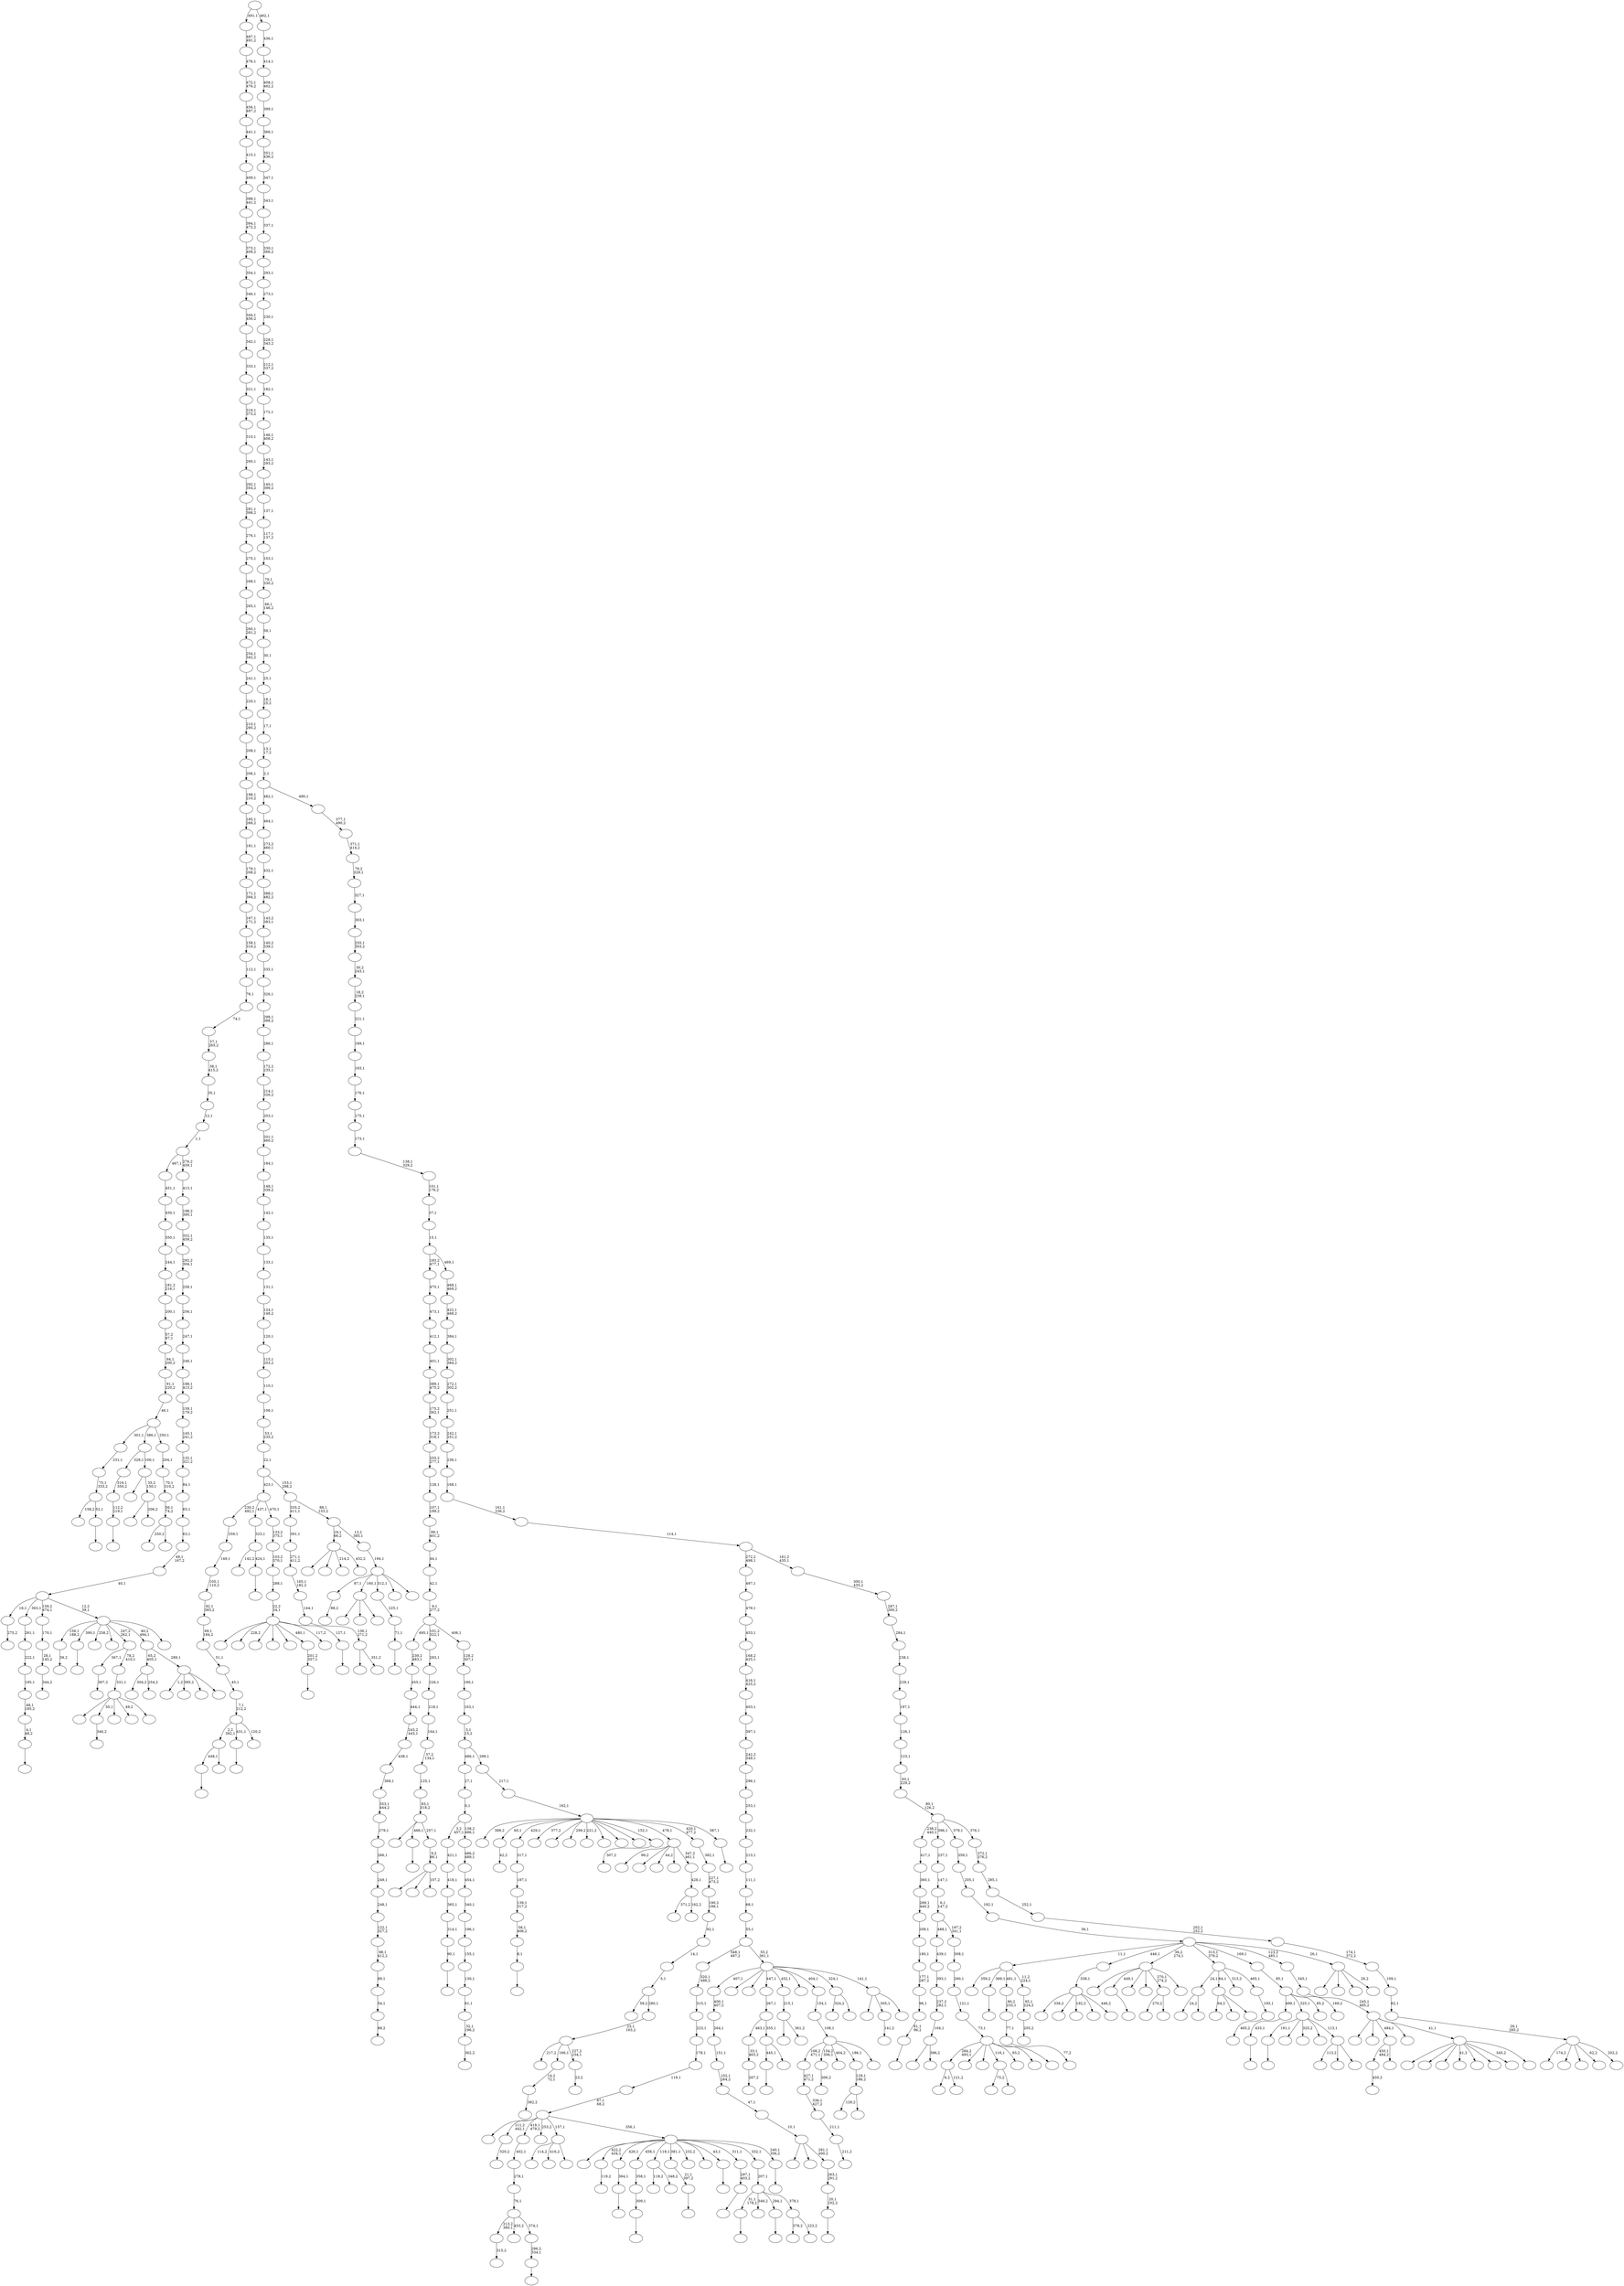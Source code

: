 digraph T {
	700 [label=""]
	699 [label=""]
	698 [label=""]
	697 [label=""]
	696 [label=""]
	695 [label=""]
	694 [label=""]
	693 [label=""]
	692 [label=""]
	691 [label=""]
	690 [label=""]
	689 [label=""]
	688 [label=""]
	687 [label=""]
	686 [label=""]
	685 [label=""]
	684 [label=""]
	683 [label=""]
	682 [label=""]
	681 [label=""]
	680 [label=""]
	679 [label=""]
	678 [label=""]
	677 [label=""]
	676 [label=""]
	675 [label=""]
	674 [label=""]
	673 [label=""]
	672 [label=""]
	671 [label=""]
	670 [label=""]
	669 [label=""]
	668 [label=""]
	667 [label=""]
	666 [label=""]
	665 [label=""]
	664 [label=""]
	663 [label=""]
	662 [label=""]
	661 [label=""]
	660 [label=""]
	659 [label=""]
	658 [label=""]
	657 [label=""]
	656 [label=""]
	655 [label=""]
	654 [label=""]
	653 [label=""]
	652 [label=""]
	651 [label=""]
	650 [label=""]
	649 [label=""]
	648 [label=""]
	647 [label=""]
	646 [label=""]
	645 [label=""]
	644 [label=""]
	643 [label=""]
	642 [label=""]
	641 [label=""]
	640 [label=""]
	639 [label=""]
	638 [label=""]
	637 [label=""]
	636 [label=""]
	635 [label=""]
	634 [label=""]
	633 [label=""]
	632 [label=""]
	631 [label=""]
	630 [label=""]
	629 [label=""]
	628 [label=""]
	627 [label=""]
	626 [label=""]
	625 [label=""]
	624 [label=""]
	623 [label=""]
	622 [label=""]
	621 [label=""]
	620 [label=""]
	619 [label=""]
	618 [label=""]
	617 [label=""]
	616 [label=""]
	615 [label=""]
	614 [label=""]
	613 [label=""]
	612 [label=""]
	611 [label=""]
	610 [label=""]
	609 [label=""]
	608 [label=""]
	607 [label=""]
	606 [label=""]
	605 [label=""]
	604 [label=""]
	603 [label=""]
	602 [label=""]
	601 [label=""]
	600 [label=""]
	599 [label=""]
	598 [label=""]
	597 [label=""]
	596 [label=""]
	595 [label=""]
	594 [label=""]
	593 [label=""]
	592 [label=""]
	591 [label=""]
	590 [label=""]
	589 [label=""]
	588 [label=""]
	587 [label=""]
	586 [label=""]
	585 [label=""]
	584 [label=""]
	583 [label=""]
	582 [label=""]
	581 [label=""]
	580 [label=""]
	579 [label=""]
	578 [label=""]
	577 [label=""]
	576 [label=""]
	575 [label=""]
	574 [label=""]
	573 [label=""]
	572 [label=""]
	571 [label=""]
	570 [label=""]
	569 [label=""]
	568 [label=""]
	567 [label=""]
	566 [label=""]
	565 [label=""]
	564 [label=""]
	563 [label=""]
	562 [label=""]
	561 [label=""]
	560 [label=""]
	559 [label=""]
	558 [label=""]
	557 [label=""]
	556 [label=""]
	555 [label=""]
	554 [label=""]
	553 [label=""]
	552 [label=""]
	551 [label=""]
	550 [label=""]
	549 [label=""]
	548 [label=""]
	547 [label=""]
	546 [label=""]
	545 [label=""]
	544 [label=""]
	543 [label=""]
	542 [label=""]
	541 [label=""]
	540 [label=""]
	539 [label=""]
	538 [label=""]
	537 [label=""]
	536 [label=""]
	535 [label=""]
	534 [label=""]
	533 [label=""]
	532 [label=""]
	531 [label=""]
	530 [label=""]
	529 [label=""]
	528 [label=""]
	527 [label=""]
	526 [label=""]
	525 [label=""]
	524 [label=""]
	523 [label=""]
	522 [label=""]
	521 [label=""]
	520 [label=""]
	519 [label=""]
	518 [label=""]
	517 [label=""]
	516 [label=""]
	515 [label=""]
	514 [label=""]
	513 [label=""]
	512 [label=""]
	511 [label=""]
	510 [label=""]
	509 [label=""]
	508 [label=""]
	507 [label=""]
	506 [label=""]
	505 [label=""]
	504 [label=""]
	503 [label=""]
	502 [label=""]
	501 [label=""]
	500 [label=""]
	499 [label=""]
	498 [label=""]
	497 [label=""]
	496 [label=""]
	495 [label=""]
	494 [label=""]
	493 [label=""]
	492 [label=""]
	491 [label=""]
	490 [label=""]
	489 [label=""]
	488 [label=""]
	487 [label=""]
	486 [label=""]
	485 [label=""]
	484 [label=""]
	483 [label=""]
	482 [label=""]
	481 [label=""]
	480 [label=""]
	479 [label=""]
	478 [label=""]
	477 [label=""]
	476 [label=""]
	475 [label=""]
	474 [label=""]
	473 [label=""]
	472 [label=""]
	471 [label=""]
	470 [label=""]
	469 [label=""]
	468 [label=""]
	467 [label=""]
	466 [label=""]
	465 [label=""]
	464 [label=""]
	463 [label=""]
	462 [label=""]
	461 [label=""]
	460 [label=""]
	459 [label=""]
	458 [label=""]
	457 [label=""]
	456 [label=""]
	455 [label=""]
	454 [label=""]
	453 [label=""]
	452 [label=""]
	451 [label=""]
	450 [label=""]
	449 [label=""]
	448 [label=""]
	447 [label=""]
	446 [label=""]
	445 [label=""]
	444 [label=""]
	443 [label=""]
	442 [label=""]
	441 [label=""]
	440 [label=""]
	439 [label=""]
	438 [label=""]
	437 [label=""]
	436 [label=""]
	435 [label=""]
	434 [label=""]
	433 [label=""]
	432 [label=""]
	431 [label=""]
	430 [label=""]
	429 [label=""]
	428 [label=""]
	427 [label=""]
	426 [label=""]
	425 [label=""]
	424 [label=""]
	423 [label=""]
	422 [label=""]
	421 [label=""]
	420 [label=""]
	419 [label=""]
	418 [label=""]
	417 [label=""]
	416 [label=""]
	415 [label=""]
	414 [label=""]
	413 [label=""]
	412 [label=""]
	411 [label=""]
	410 [label=""]
	409 [label=""]
	408 [label=""]
	407 [label=""]
	406 [label=""]
	405 [label=""]
	404 [label=""]
	403 [label=""]
	402 [label=""]
	401 [label=""]
	400 [label=""]
	399 [label=""]
	398 [label=""]
	397 [label=""]
	396 [label=""]
	395 [label=""]
	394 [label=""]
	393 [label=""]
	392 [label=""]
	391 [label=""]
	390 [label=""]
	389 [label=""]
	388 [label=""]
	387 [label=""]
	386 [label=""]
	385 [label=""]
	384 [label=""]
	383 [label=""]
	382 [label=""]
	381 [label=""]
	380 [label=""]
	379 [label=""]
	378 [label=""]
	377 [label=""]
	376 [label=""]
	375 [label=""]
	374 [label=""]
	373 [label=""]
	372 [label=""]
	371 [label=""]
	370 [label=""]
	369 [label=""]
	368 [label=""]
	367 [label=""]
	366 [label=""]
	365 [label=""]
	364 [label=""]
	363 [label=""]
	362 [label=""]
	361 [label=""]
	360 [label=""]
	359 [label=""]
	358 [label=""]
	357 [label=""]
	356 [label=""]
	355 [label=""]
	354 [label=""]
	353 [label=""]
	352 [label=""]
	351 [label=""]
	350 [label=""]
	349 [label=""]
	348 [label=""]
	347 [label=""]
	346 [label=""]
	345 [label=""]
	344 [label=""]
	343 [label=""]
	342 [label=""]
	341 [label=""]
	340 [label=""]
	339 [label=""]
	338 [label=""]
	337 [label=""]
	336 [label=""]
	335 [label=""]
	334 [label=""]
	333 [label=""]
	332 [label=""]
	331 [label=""]
	330 [label=""]
	329 [label=""]
	328 [label=""]
	327 [label=""]
	326 [label=""]
	325 [label=""]
	324 [label=""]
	323 [label=""]
	322 [label=""]
	321 [label=""]
	320 [label=""]
	319 [label=""]
	318 [label=""]
	317 [label=""]
	316 [label=""]
	315 [label=""]
	314 [label=""]
	313 [label=""]
	312 [label=""]
	311 [label=""]
	310 [label=""]
	309 [label=""]
	308 [label=""]
	307 [label=""]
	306 [label=""]
	305 [label=""]
	304 [label=""]
	303 [label=""]
	302 [label=""]
	301 [label=""]
	300 [label=""]
	299 [label=""]
	298 [label=""]
	297 [label=""]
	296 [label=""]
	295 [label=""]
	294 [label=""]
	293 [label=""]
	292 [label=""]
	291 [label=""]
	290 [label=""]
	289 [label=""]
	288 [label=""]
	287 [label=""]
	286 [label=""]
	285 [label=""]
	284 [label=""]
	283 [label=""]
	282 [label=""]
	281 [label=""]
	280 [label=""]
	279 [label=""]
	278 [label=""]
	277 [label=""]
	276 [label=""]
	275 [label=""]
	274 [label=""]
	273 [label=""]
	272 [label=""]
	271 [label=""]
	270 [label=""]
	269 [label=""]
	268 [label=""]
	267 [label=""]
	266 [label=""]
	265 [label=""]
	264 [label=""]
	263 [label=""]
	262 [label=""]
	261 [label=""]
	260 [label=""]
	259 [label=""]
	258 [label=""]
	257 [label=""]
	256 [label=""]
	255 [label=""]
	254 [label=""]
	253 [label=""]
	252 [label=""]
	251 [label=""]
	250 [label=""]
	249 [label=""]
	248 [label=""]
	247 [label=""]
	246 [label=""]
	245 [label=""]
	244 [label=""]
	243 [label=""]
	242 [label=""]
	241 [label=""]
	240 [label=""]
	239 [label=""]
	238 [label=""]
	237 [label=""]
	236 [label=""]
	235 [label=""]
	234 [label=""]
	233 [label=""]
	232 [label=""]
	231 [label=""]
	230 [label=""]
	229 [label=""]
	228 [label=""]
	227 [label=""]
	226 [label=""]
	225 [label=""]
	224 [label=""]
	223 [label=""]
	222 [label=""]
	221 [label=""]
	220 [label=""]
	219 [label=""]
	218 [label=""]
	217 [label=""]
	216 [label=""]
	215 [label=""]
	214 [label=""]
	213 [label=""]
	212 [label=""]
	211 [label=""]
	210 [label=""]
	209 [label=""]
	208 [label=""]
	207 [label=""]
	206 [label=""]
	205 [label=""]
	204 [label=""]
	203 [label=""]
	202 [label=""]
	201 [label=""]
	200 [label=""]
	199 [label=""]
	198 [label=""]
	197 [label=""]
	196 [label=""]
	195 [label=""]
	194 [label=""]
	193 [label=""]
	192 [label=""]
	191 [label=""]
	190 [label=""]
	189 [label=""]
	188 [label=""]
	187 [label=""]
	186 [label=""]
	185 [label=""]
	184 [label=""]
	183 [label=""]
	182 [label=""]
	181 [label=""]
	180 [label=""]
	179 [label=""]
	178 [label=""]
	177 [label=""]
	176 [label=""]
	175 [label=""]
	174 [label=""]
	173 [label=""]
	172 [label=""]
	171 [label=""]
	170 [label=""]
	169 [label=""]
	168 [label=""]
	167 [label=""]
	166 [label=""]
	165 [label=""]
	164 [label=""]
	163 [label=""]
	162 [label=""]
	161 [label=""]
	160 [label=""]
	159 [label=""]
	158 [label=""]
	157 [label=""]
	156 [label=""]
	155 [label=""]
	154 [label=""]
	153 [label=""]
	152 [label=""]
	151 [label=""]
	150 [label=""]
	149 [label=""]
	148 [label=""]
	147 [label=""]
	146 [label=""]
	145 [label=""]
	144 [label=""]
	143 [label=""]
	142 [label=""]
	141 [label=""]
	140 [label=""]
	139 [label=""]
	138 [label=""]
	137 [label=""]
	136 [label=""]
	135 [label=""]
	134 [label=""]
	133 [label=""]
	132 [label=""]
	131 [label=""]
	130 [label=""]
	129 [label=""]
	128 [label=""]
	127 [label=""]
	126 [label=""]
	125 [label=""]
	124 [label=""]
	123 [label=""]
	122 [label=""]
	121 [label=""]
	120 [label=""]
	119 [label=""]
	118 [label=""]
	117 [label=""]
	116 [label=""]
	115 [label=""]
	114 [label=""]
	113 [label=""]
	112 [label=""]
	111 [label=""]
	110 [label=""]
	109 [label=""]
	108 [label=""]
	107 [label=""]
	106 [label=""]
	105 [label=""]
	104 [label=""]
	103 [label=""]
	102 [label=""]
	101 [label=""]
	100 [label=""]
	99 [label=""]
	98 [label=""]
	97 [label=""]
	96 [label=""]
	95 [label=""]
	94 [label=""]
	93 [label=""]
	92 [label=""]
	91 [label=""]
	90 [label=""]
	89 [label=""]
	88 [label=""]
	87 [label=""]
	86 [label=""]
	85 [label=""]
	84 [label=""]
	83 [label=""]
	82 [label=""]
	81 [label=""]
	80 [label=""]
	79 [label=""]
	78 [label=""]
	77 [label=""]
	76 [label=""]
	75 [label=""]
	74 [label=""]
	73 [label=""]
	72 [label=""]
	71 [label=""]
	70 [label=""]
	69 [label=""]
	68 [label=""]
	67 [label=""]
	66 [label=""]
	65 [label=""]
	64 [label=""]
	63 [label=""]
	62 [label=""]
	61 [label=""]
	60 [label=""]
	59 [label=""]
	58 [label=""]
	57 [label=""]
	56 [label=""]
	55 [label=""]
	54 [label=""]
	53 [label=""]
	52 [label=""]
	51 [label=""]
	50 [label=""]
	49 [label=""]
	48 [label=""]
	47 [label=""]
	46 [label=""]
	45 [label=""]
	44 [label=""]
	43 [label=""]
	42 [label=""]
	41 [label=""]
	40 [label=""]
	39 [label=""]
	38 [label=""]
	37 [label=""]
	36 [label=""]
	35 [label=""]
	34 [label=""]
	33 [label=""]
	32 [label=""]
	31 [label=""]
	30 [label=""]
	29 [label=""]
	28 [label=""]
	27 [label=""]
	26 [label=""]
	25 [label=""]
	24 [label=""]
	23 [label=""]
	22 [label=""]
	21 [label=""]
	20 [label=""]
	19 [label=""]
	18 [label=""]
	17 [label=""]
	16 [label=""]
	15 [label=""]
	14 [label=""]
	13 [label=""]
	12 [label=""]
	11 [label=""]
	10 [label=""]
	9 [label=""]
	8 [label=""]
	7 [label=""]
	6 [label=""]
	5 [label=""]
	4 [label=""]
	3 [label=""]
	2 [label=""]
	1 [label=""]
	0 [label=""]
	699 -> 700 [label=""]
	687 -> 688 [label="211,2"]
	686 -> 687 [label="211,1"]
	685 -> 686 [label="336,1\n427,2"]
	684 -> 685 [label="427,1\n471,2"]
	682 -> 683 [label="267,2"]
	681 -> 682 [label="33,1\n463,2"]
	678 -> 679 [label="119,2"]
	675 -> 689 [label="24,2"]
	675 -> 676 [label=""]
	668 -> 669 [label=""]
	667 -> 668 [label="364,1"]
	662 -> 665 [label="6,2"]
	662 -> 663 [label="121,2"]
	656 -> 657 [label=""]
	650 -> 651 [label="89,2"]
	649 -> 650 [label="54,1"]
	648 -> 649 [label="89,1"]
	647 -> 648 [label="98,1\n412,2"]
	646 -> 647 [label="122,1\n327,2"]
	645 -> 646 [label="248,1"]
	644 -> 645 [label="249,1"]
	643 -> 644 [label="266,1"]
	642 -> 643 [label="279,1"]
	641 -> 642 [label="353,1\n444,2"]
	640 -> 641 [label="368,1"]
	639 -> 640 [label="438,1"]
	638 -> 639 [label="243,2\n443,1"]
	637 -> 638 [label="444,1"]
	636 -> 637 [label="455,1"]
	635 -> 636 [label="239,2\n483,1"]
	633 -> 634 [label="367,2"]
	631 -> 632 [label="39,2"]
	623 -> 624 [label="315,2"]
	621 -> 622 [label="42,2"]
	619 -> 620 [label=""]
	618 -> 619 [label="8,1"]
	617 -> 618 [label="58,1\n406,2"]
	616 -> 617 [label="139,1\n317,2"]
	615 -> 616 [label="187,1"]
	614 -> 615 [label="317,1"]
	612 -> 613 [label=""]
	611 -> 612 [label="20,1\n102,2"]
	610 -> 611 [label="263,1\n291,2"]
	609 -> 673 [label=""]
	609 -> 670 [label=""]
	609 -> 610 [label="291,1\n400,2"]
	608 -> 609 [label="10,1"]
	607 -> 608 [label="47,1"]
	606 -> 607 [label="102,1\n264,2"]
	605 -> 606 [label="151,1"]
	604 -> 605 [label="264,1"]
	603 -> 604 [label="400,1\n407,2"]
	601 -> 602 [label="88,2"]
	597 -> 598 [label=""]
	594 -> 595 [label=""]
	593 -> 594 [label="90,1"]
	592 -> 593 [label="314,1"]
	591 -> 592 [label="365,1"]
	590 -> 591 [label="418,1"]
	589 -> 590 [label="421,1"]
	584 -> 585 [label=""]
	581 -> 656 [label="448,1"]
	581 -> 582 [label=""]
	577 -> 578 [label=""]
	575 -> 576 [label=""]
	568 -> 569 [label="306,2"]
	565 -> 671 [label="64,2"]
	565 -> 629 [label=""]
	565 -> 566 [label=""]
	560 -> 561 [label=""]
	557 -> 581 [label="2,2\n392,1"]
	557 -> 575 [label="431,1"]
	557 -> 558 [label="120,2"]
	556 -> 557 [label="7,1\n212,2"]
	555 -> 556 [label="45,1"]
	554 -> 555 [label="51,1"]
	553 -> 554 [label="69,1\n184,2"]
	552 -> 553 [label="82,1\n383,2"]
	551 -> 552 [label="105,1\n110,2"]
	550 -> 551 [label="149,1"]
	549 -> 550 [label="259,1"]
	543 -> 544 [label=""]
	534 -> 535 [label=""]
	533 -> 534 [label="309,1"]
	532 -> 533 [label="358,1"]
	525 -> 654 [label="270,2"]
	525 -> 526 [label=""]
	521 -> 522 [label="275,2"]
	516 -> 517 [label=""]
	515 -> 516 [label="4,1\n48,2"]
	514 -> 515 [label="48,1\n185,2"]
	513 -> 514 [label="195,1"]
	512 -> 513 [label="222,1"]
	511 -> 512 [label="261,1"]
	508 -> 509 [label="77,2"]
	507 -> 508 [label="77,1"]
	506 -> 507 [label="80,2\n233,1"]
	504 -> 505 [label="346,2"]
	502 -> 666 [label=""]
	502 -> 596 [label=""]
	502 -> 503 [label=""]
	498 -> 538 [label="73,2"]
	498 -> 499 [label=""]
	496 -> 674 [label="118,2"]
	496 -> 497 [label="348,2"]
	493 -> 494 [label=""]
	492 -> 572 [label="158,2"]
	492 -> 493 [label="52,1"]
	491 -> 492 [label="75,1\n333,2"]
	490 -> 491 [label="231,1"]
	488 -> 489 [label=""]
	487 -> 488 [label="21,1\n397,2"]
	485 -> 486 [label=""]
	484 -> 485 [label="201,2\n357,1"]
	482 -> 483 [label="205,2"]
	481 -> 482 [label="95,1\n224,2"]
	480 -> 693 [label="359,2"]
	480 -> 560 [label="369,1"]
	480 -> 506 [label="481,1"]
	480 -> 481 [label="11,2\n224,1"]
	474 -> 475 [label=""]
	473 -> 474 [label="433,1"]
	470 -> 471 [label="450,2"]
	468 -> 469 [label="320,2"]
	464 -> 465 [label=""]
	463 -> 464 [label="81,1\n96,2"]
	462 -> 463 [label="96,1"]
	461 -> 462 [label="177,1\n287,2"]
	460 -> 461 [label="180,1"]
	459 -> 460 [label="209,1"]
	458 -> 459 [label="269,1\n440,2"]
	457 -> 458 [label="360,1"]
	456 -> 457 [label="417,1"]
	451 -> 452 [label=""]
	450 -> 451 [label="296,2\n334,1"]
	449 -> 623 [label="213,2\n380,1"]
	449 -> 454 [label="453,2"]
	449 -> 450 [label="374,1"]
	448 -> 449 [label="76,1"]
	447 -> 448 [label="278,1"]
	446 -> 447 [label="402,1"]
	444 -> 445 [label=""]
	443 -> 444 [label="112,2\n219,1"]
	442 -> 443 [label="316,1\n350,2"]
	440 -> 441 [label=""]
	437 -> 680 [label=""]
	437 -> 531 [label=""]
	437 -> 519 [label="214,2"]
	437 -> 438 [label="432,2"]
	435 -> 436 [label="362,2"]
	434 -> 435 [label="32,1\n196,2"]
	433 -> 434 [label="61,1"]
	432 -> 433 [label="130,1"]
	431 -> 432 [label="155,1"]
	430 -> 431 [label="196,1"]
	429 -> 430 [label="340,1"]
	428 -> 429 [label="454,1"]
	427 -> 428 [label="486,2\n489,1"]
	426 -> 589 [label="3,2\n457,1"]
	426 -> 427 [label="138,2\n496,1"]
	425 -> 426 [label="0,1"]
	424 -> 425 [label="27,1"]
	422 -> 423 [label=""]
	421 -> 587 [label="142,2"]
	421 -> 422 [label="424,1"]
	420 -> 421 [label="323,1"]
	416 -> 470 [label="450,1\n484,2"]
	416 -> 417 [label=""]
	413 -> 661 [label="304,2"]
	413 -> 414 [label="254,2"]
	410 -> 411 [label="141,2"]
	407 -> 408 [label=""]
	405 -> 548 [label="338,2"]
	405 -> 541 [label=""]
	405 -> 479 [label="192,2"]
	405 -> 409 [label=""]
	405 -> 406 [label="446,2"]
	404 -> 405 [label="338,1"]
	402 -> 403 [label="307,2"]
	399 -> 677 [label=""]
	399 -> 400 [label="206,2"]
	398 -> 546 [label=""]
	398 -> 399 [label="35,2\n150,1"]
	397 -> 442 [label="328,1"]
	397 -> 398 [label="100,1"]
	395 -> 625 [label=""]
	395 -> 396 [label="396,2"]
	394 -> 395 [label="104,1"]
	393 -> 394 [label="237,2\n282,1"]
	392 -> 393 [label="393,1"]
	391 -> 392 [label="439,1"]
	387 -> 694 [label=""]
	387 -> 577 [label="449,1"]
	387 -> 540 [label=""]
	387 -> 539 [label=""]
	387 -> 525 [label="270,1\n274,2"]
	387 -> 388 [label=""]
	385 -> 528 [label="129,2"]
	385 -> 386 [label=""]
	384 -> 385 [label="129,1\n186,2"]
	381 -> 382 [label="344,2"]
	380 -> 381 [label="28,1\n145,2"]
	379 -> 380 [label="170,1"]
	376 -> 597 [label="445,1"]
	376 -> 377 [label=""]
	375 -> 681 [label="463,1"]
	375 -> 376 [label="355,1"]
	374 -> 375 [label="267,1"]
	372 -> 373 [label=""]
	370 -> 371 [label=""]
	369 -> 370 [label="297,1\n403,2"]
	365 -> 547 [label=""]
	365 -> 504 [label="50,1"]
	365 -> 439 [label=""]
	365 -> 419 [label="49,2"]
	365 -> 366 [label=""]
	364 -> 365 [label="331,1"]
	363 -> 633 [label="367,1"]
	363 -> 364 [label="78,2\n410,1"]
	359 -> 542 [label="113,2"]
	359 -> 378 [label=""]
	359 -> 360 [label=""]
	358 -> 584 [label="191,1"]
	358 -> 545 [label=""]
	358 -> 501 [label="325,2"]
	358 -> 368 [label=""]
	358 -> 359 [label="113,1"]
	356 -> 599 [label=""]
	356 -> 523 [label=""]
	356 -> 357 [label="107,2"]
	355 -> 356 [label="9,2\n86,1"]
	354 -> 655 [label=""]
	354 -> 407 [label="466,1"]
	354 -> 355 [label="257,1"]
	353 -> 354 [label="83,1\n318,2"]
	352 -> 353 [label="125,1"]
	351 -> 352 [label="37,2\n134,1"]
	350 -> 351 [label="164,1"]
	349 -> 350 [label="218,1"]
	348 -> 349 [label="226,1"]
	347 -> 348 [label="283,1"]
	345 -> 559 [label="114,2"]
	345 -> 520 [label="416,2"]
	345 -> 346 [label=""]
	343 -> 630 [label=""]
	343 -> 344 [label="351,2"]
	342 -> 343 [label="136,1\n271,2"]
	341 -> 342 [label="144,1"]
	340 -> 341 [label="165,1\n182,2"]
	339 -> 340 [label="271,1\n411,2"]
	338 -> 339 [label="391,1"]
	334 -> 335 [label=""]
	333 -> 695 [label=""]
	333 -> 628 [label="228,2"]
	333 -> 626 [label=""]
	333 -> 571 [label=""]
	333 -> 527 [label=""]
	333 -> 484 [label="480,1"]
	333 -> 478 [label="117,2"]
	333 -> 334 [label="127,1"]
	332 -> 333 [label="22,2\n34,1"]
	331 -> 332 [label="288,1"]
	330 -> 331 [label="103,2\n370,1"]
	329 -> 330 [label="133,2\n375,1"]
	328 -> 549 [label="230,2\n492,1"]
	328 -> 420 [label="437,1"]
	328 -> 329 [label="470,1"]
	326 -> 472 [label=""]
	326 -> 327 [label="361,2"]
	325 -> 326 [label="215,1"]
	323 -> 691 [label="1,2"]
	323 -> 529 [label="395,2"]
	323 -> 418 [label=""]
	323 -> 324 [label=""]
	322 -> 413 [label="65,2\n405,1"]
	322 -> 323 [label="289,1"]
	319 -> 320 [label=""]
	318 -> 319 [label="71,1"]
	317 -> 318 [label="225,1"]
	315 -> 672 [label="378,2"]
	315 -> 316 [label="223,2"]
	314 -> 699 [label="31,1\n178,2"]
	314 -> 495 [label="349,2"]
	314 -> 440 [label="294,1"]
	314 -> 315 [label="378,1"]
	313 -> 314 [label="207,1"]
	311 -> 312 [label="465,2"]
	310 -> 311 [label="193,1"]
	309 -> 675 [label="24,1"]
	309 -> 565 [label="64,1"]
	309 -> 477 [label="313,2"]
	309 -> 310 [label="465,1"]
	307 -> 308 [label="382,2"]
	306 -> 307 [label="14,2\n72,1"]
	303 -> 652 [label="250,2"]
	303 -> 304 [label=""]
	302 -> 303 [label="56,1\n74,2"]
	301 -> 302 [label="70,1\n310,2"]
	300 -> 301 [label="204,1"]
	299 -> 490 [label="301,1"]
	299 -> 397 [label="386,1"]
	299 -> 300 [label="250,1"]
	298 -> 299 [label="46,1"]
	297 -> 298 [label="91,1\n220,2"]
	296 -> 297 [label="94,1\n200,2"]
	295 -> 296 [label="57,2\n97,1"]
	294 -> 295 [label="200,1"]
	293 -> 294 [label="181,2\n216,1"]
	292 -> 293 [label="244,1"]
	291 -> 292 [label="350,1"]
	290 -> 291 [label="430,1"]
	289 -> 290 [label="451,1"]
	287 -> 684 [label="108,2\n471,1"]
	287 -> 568 [label="154,2\n306,1"]
	287 -> 476 [label="404,2"]
	287 -> 384 [label="186,1"]
	287 -> 288 [label=""]
	286 -> 287 [label="108,1"]
	285 -> 286 [label="154,1"]
	283 -> 627 [label="371,2"]
	283 -> 284 [label="162,2"]
	282 -> 283 [label="428,1"]
	281 -> 664 [label="99,2"]
	281 -> 570 [label=""]
	281 -> 453 [label="44,2"]
	281 -> 412 [label=""]
	281 -> 282 [label="347,2\n461,1"]
	279 -> 574 [label="324,2"]
	279 -> 280 [label=""]
	277 -> 278 [label="23,2"]
	276 -> 698 [label="217,2"]
	276 -> 306 [label="166,1"]
	276 -> 277 [label="227,2\n234,1"]
	275 -> 276 [label="23,1\n163,2"]
	274 -> 567 [label="59,2"]
	274 -> 275 [label="280,1"]
	273 -> 274 [label="5,1"]
	272 -> 273 [label="14,1"]
	271 -> 272 [label="92,1"]
	270 -> 271 [label="190,2\n199,1"]
	269 -> 270 [label="227,1\n473,2"]
	268 -> 269 [label="382,1"]
	266 -> 473 [label="499,1"]
	266 -> 358 [label="325,1"]
	266 -> 337 [label="85,2"]
	266 -> 267 [label="169,2"]
	265 -> 266 [label="85,1"]
	262 -> 263 [label=""]
	261 -> 696 [label=""]
	261 -> 678 [label="422,2\n434,1"]
	261 -> 667 [label="426,1"]
	261 -> 532 [label="458,1"]
	261 -> 496 [label="118,1"]
	261 -> 487 [label="381,1"]
	261 -> 466 [label="232,2"]
	261 -> 383 [label=""]
	261 -> 372 [label="43,1"]
	261 -> 369 [label="311,1"]
	261 -> 313 [label="332,1"]
	261 -> 262 [label="240,1\n356,2"]
	260 -> 579 [label=""]
	260 -> 468 [label="111,2\n442,1"]
	260 -> 446 [label="419,1\n479,2"]
	260 -> 390 [label="253,2"]
	260 -> 345 [label="157,1"]
	260 -> 261 [label="356,1"]
	259 -> 260 [label="67,1\n68,2"]
	258 -> 259 [label="119,1"]
	257 -> 258 [label="178,1"]
	256 -> 257 [label="223,1"]
	255 -> 256 [label="315,1"]
	254 -> 255 [label="320,1\n498,2"]
	252 -> 662 [label="284,2\n493,1"]
	252 -> 660 [label=""]
	252 -> 518 [label=""]
	252 -> 498 [label="116,1"]
	252 -> 362 [label="93,2"]
	252 -> 321 [label=""]
	252 -> 253 [label=""]
	251 -> 252 [label="73,1"]
	250 -> 251 [label="121,1"]
	249 -> 250 [label="290,1"]
	248 -> 249 [label="308,1"]
	247 -> 391 [label="488,1"]
	247 -> 248 [label="197,2\n341,1"]
	246 -> 247 [label="6,1\n147,2"]
	245 -> 246 [label="147,1"]
	244 -> 245 [label="237,1"]
	242 -> 537 [label=""]
	242 -> 410 [label="305,1"]
	242 -> 243 [label=""]
	241 -> 603 [label="407,1"]
	241 -> 536 [label=""]
	241 -> 415 [label=""]
	241 -> 374 [label="447,1"]
	241 -> 325 [label="452,1"]
	241 -> 305 [label=""]
	241 -> 285 [label="404,1"]
	241 -> 279 [label="324,1"]
	241 -> 242 [label="141,1"]
	240 -> 254 [label="348,1\n497,2"]
	240 -> 241 [label="55,2\n361,1"]
	239 -> 240 [label="55,1"]
	238 -> 239 [label="68,1"]
	237 -> 238 [label="111,1"]
	236 -> 237 [label="213,1"]
	235 -> 236 [label="232,1"]
	234 -> 235 [label="253,1"]
	233 -> 234 [label="296,1"]
	232 -> 233 [label="242,2\n349,1"]
	231 -> 232 [label="397,1"]
	230 -> 231 [label="403,1"]
	229 -> 230 [label="416,1\n425,2"]
	228 -> 229 [label="168,2\n425,1"]
	227 -> 228 [label="453,1"]
	226 -> 227 [label="479,1"]
	225 -> 226 [label="497,1"]
	223 -> 224 [label=""]
	222 -> 697 [label="389,2"]
	222 -> 621 [label="60,1"]
	222 -> 614 [label="429,1"]
	222 -> 600 [label="377,2"]
	222 -> 588 [label=""]
	222 -> 583 [label="299,2"]
	222 -> 580 [label="221,2"]
	222 -> 563 [label=""]
	222 -> 562 [label=""]
	222 -> 524 [label=""]
	222 -> 402 [label="152,1"]
	222 -> 281 [label="478,1"]
	222 -> 268 [label="420,1\n477,2"]
	222 -> 223 [label="387,1"]
	221 -> 222 [label="162,1"]
	220 -> 221 [label="217,1"]
	219 -> 424 [label="486,1"]
	219 -> 220 [label="299,1"]
	218 -> 219 [label="3,1\n15,2"]
	217 -> 218 [label="163,1"]
	216 -> 217 [label="190,1"]
	215 -> 216 [label="128,2\n307,1"]
	214 -> 635 [label="495,1"]
	214 -> 347 [label="101,2\n322,1"]
	214 -> 215 [label="406,1"]
	213 -> 214 [label="9,1\n277,2"]
	212 -> 213 [label="42,1"]
	211 -> 212 [label="44,1"]
	210 -> 211 [label="99,1\n401,2"]
	209 -> 210 [label="107,1\n189,2"]
	208 -> 209 [label="128,1"]
	207 -> 208 [label="255,2\n277,1"]
	206 -> 207 [label="173,2\n318,1"]
	205 -> 206 [label="175,2\n362,1"]
	204 -> 205 [label="389,1\n475,2"]
	203 -> 204 [label="401,1"]
	202 -> 203 [label="412,1"]
	201 -> 202 [label="473,1"]
	200 -> 201 [label="475,1"]
	197 -> 601 [label="87,1"]
	197 -> 502 [label="160,1"]
	197 -> 317 [label="312,1"]
	197 -> 199 [label=""]
	197 -> 198 [label=""]
	196 -> 197 [label="194,1"]
	195 -> 437 [label="19,1\n66,2"]
	195 -> 196 [label="13,2\n385,1"]
	194 -> 338 [label="335,2\n411,1"]
	194 -> 195 [label="88,1\n153,2"]
	193 -> 328 [label="423,1"]
	193 -> 194 [label="153,1\n298,2"]
	192 -> 193 [label="22,1"]
	191 -> 192 [label="53,1\n235,2"]
	190 -> 191 [label="106,1"]
	189 -> 190 [label="110,1"]
	188 -> 189 [label="115,1\n203,2"]
	187 -> 188 [label="120,1"]
	186 -> 187 [label="124,1\n148,2"]
	185 -> 186 [label="131,1"]
	184 -> 185 [label="133,1"]
	183 -> 184 [label="135,1"]
	182 -> 183 [label="142,1"]
	181 -> 182 [label="148,1\n339,2"]
	180 -> 181 [label="184,1"]
	179 -> 180 [label="201,1\n460,2"]
	178 -> 179 [label="203,1"]
	177 -> 178 [label="214,1\n326,2"]
	176 -> 177 [label="172,2\n235,1"]
	175 -> 176 [label="286,1"]
	174 -> 175 [label="298,1\n388,2"]
	173 -> 174 [label="326,1"]
	172 -> 173 [label="335,1"]
	171 -> 172 [label="140,2\n339,1"]
	170 -> 171 [label="143,2\n383,1"]
	169 -> 170 [label="388,1\n482,2"]
	168 -> 169 [label="432,1"]
	167 -> 168 [label="273,2\n460,1"]
	166 -> 167 [label="464,1"]
	164 -> 658 [label=""]
	164 -> 586 [label=""]
	164 -> 467 [label=""]
	164 -> 401 [label="41,2"]
	164 -> 367 [label=""]
	164 -> 336 [label=""]
	164 -> 264 [label="345,2"]
	164 -> 165 [label=""]
	163 -> 692 [label=""]
	163 -> 573 [label=""]
	163 -> 416 [label="484,1"]
	163 -> 389 [label=""]
	163 -> 164 [label="41,1"]
	162 -> 163 [label="245,1\n485,2"]
	161 -> 162 [label="345,1"]
	159 -> 631 [label="156,1\n188,2"]
	159 -> 543 [label="390,1"]
	159 -> 530 [label="258,2"]
	159 -> 510 [label=""]
	159 -> 363 [label="247,2\n262,1"]
	159 -> 322 [label="40,2\n494,1"]
	159 -> 160 [label=""]
	158 -> 521 [label="16,1"]
	158 -> 511 [label="363,1"]
	158 -> 379 [label="159,2\n474,1"]
	158 -> 159 [label="12,2\n39,1"]
	157 -> 158 [label="40,1"]
	156 -> 157 [label="49,1\n167,2"]
	155 -> 156 [label="63,1"]
	154 -> 155 [label="65,1"]
	153 -> 154 [label="84,1"]
	152 -> 153 [label="132,1\n321,2"]
	151 -> 152 [label="145,1\n241,2"]
	150 -> 151 [label="159,1\n179,2"]
	149 -> 150 [label="188,1\n413,2"]
	148 -> 149 [label="246,1"]
	147 -> 148 [label="247,1"]
	146 -> 147 [label="256,1"]
	145 -> 146 [label="258,1"]
	144 -> 145 [label="292,2\n304,1"]
	143 -> 144 [label="352,1\n459,2"]
	142 -> 143 [label="198,2\n395,1"]
	141 -> 142 [label="413,1"]
	140 -> 289 [label="467,1"]
	140 -> 141 [label="276,2\n459,1"]
	139 -> 140 [label="1,1"]
	138 -> 139 [label="12,1"]
	137 -> 138 [label="35,1"]
	136 -> 137 [label="38,1\n415,2"]
	135 -> 136 [label="57,1\n265,2"]
	134 -> 135 [label="74,1"]
	133 -> 134 [label="78,1"]
	132 -> 133 [label="112,1"]
	131 -> 132 [label="158,1\n319,2"]
	130 -> 131 [label="167,1\n171,2"]
	129 -> 130 [label="171,1\n394,2"]
	128 -> 129 [label="179,1\n208,2"]
	127 -> 128 [label="181,1"]
	126 -> 127 [label="185,1\n268,2"]
	125 -> 126 [label="198,1\n210,2"]
	124 -> 125 [label="206,1"]
	123 -> 124 [label="208,1"]
	122 -> 123 [label="210,1\n295,2"]
	121 -> 122 [label="220,1"]
	120 -> 121 [label="241,1"]
	119 -> 120 [label="254,1\n342,2"]
	118 -> 119 [label="260,1\n281,2"]
	117 -> 118 [label="265,1"]
	116 -> 117 [label="268,1"]
	115 -> 116 [label="275,1"]
	114 -> 115 [label="276,1"]
	113 -> 114 [label="281,1\n398,2"]
	112 -> 113 [label="292,1\n354,2"]
	111 -> 112 [label="295,1"]
	110 -> 111 [label="310,1"]
	109 -> 110 [label="319,1\n373,2"]
	108 -> 109 [label="321,1"]
	107 -> 108 [label="333,1"]
	106 -> 107 [label="342,1"]
	105 -> 106 [label="344,1\n456,2"]
	104 -> 105 [label="346,1"]
	103 -> 104 [label="354,1"]
	102 -> 103 [label="373,1\n409,2"]
	101 -> 102 [label="394,1\n472,2"]
	100 -> 101 [label="398,1\n441,2"]
	99 -> 100 [label="409,1"]
	98 -> 99 [label="415,1"]
	97 -> 98 [label="441,1"]
	96 -> 97 [label="456,1\n487,2"]
	95 -> 96 [label="472,1\n476,2"]
	94 -> 95 [label="476,1"]
	93 -> 94 [label="487,1\n491,2"]
	91 -> 653 [label=""]
	91 -> 564 [label=""]
	91 -> 361 [label=""]
	91 -> 92 [label="26,2"]
	90 -> 480 [label="11,1"]
	90 -> 404 [label="446,1"]
	90 -> 387 [label="36,2\n274,1"]
	90 -> 309 [label="313,1\n379,2"]
	90 -> 265 [label="169,1"]
	90 -> 161 [label="123,2\n485,1"]
	90 -> 91 [label="26,1"]
	89 -> 90 [label="36,1"]
	88 -> 89 [label="192,1"]
	87 -> 88 [label="205,1"]
	86 -> 87 [label="359,1"]
	84 -> 690 [label="174,2"]
	84 -> 659 [label=""]
	84 -> 500 [label=""]
	84 -> 455 [label="62,2"]
	84 -> 85 [label="202,2"]
	83 -> 84 [label="29,1\n285,2"]
	82 -> 83 [label="62,1"]
	81 -> 82 [label="109,1"]
	80 -> 81 [label="174,1\n372,2"]
	79 -> 80 [label="202,1\n252,2"]
	78 -> 79 [label="252,1"]
	77 -> 78 [label="285,1"]
	76 -> 77 [label="372,1\n376,2"]
	75 -> 456 [label="238,2\n440,1"]
	75 -> 244 [label="396,1"]
	75 -> 86 [label="379,1"]
	75 -> 76 [label="376,1"]
	74 -> 75 [label="80,1\n126,2"]
	73 -> 74 [label="93,1\n229,2"]
	72 -> 73 [label="123,1"]
	71 -> 72 [label="126,1"]
	70 -> 71 [label="197,1"]
	69 -> 70 [label="229,1"]
	68 -> 69 [label="238,1"]
	67 -> 68 [label="284,1"]
	66 -> 67 [label="287,1\n300,2"]
	65 -> 66 [label="300,1\n435,2"]
	64 -> 225 [label="272,2\n498,1"]
	64 -> 65 [label="161,2\n435,1"]
	63 -> 64 [label="114,1"]
	62 -> 63 [label="161,1\n236,2"]
	61 -> 62 [label="168,1"]
	60 -> 61 [label="236,1"]
	59 -> 60 [label="242,1\n251,2"]
	58 -> 59 [label="251,1"]
	57 -> 58 [label="272,1\n302,2"]
	56 -> 57 [label="302,1\n384,2"]
	55 -> 56 [label="384,1"]
	54 -> 55 [label="422,1\n468,2"]
	53 -> 54 [label="468,1\n469,2"]
	52 -> 200 [label="183,2\n477,1"]
	52 -> 53 [label="469,1"]
	51 -> 52 [label="15,1"]
	50 -> 51 [label="37,1"]
	49 -> 50 [label="101,1\n176,2"]
	48 -> 49 [label="138,1\n329,2"]
	47 -> 48 [label="173,1"]
	46 -> 47 [label="175,1"]
	45 -> 46 [label="176,1"]
	44 -> 45 [label="183,1"]
	43 -> 44 [label="189,1"]
	42 -> 43 [label="221,1"]
	41 -> 42 [label="18,2\n239,1"]
	40 -> 41 [label="30,2\n243,1"]
	39 -> 40 [label="255,1\n303,2"]
	38 -> 39 [label="303,1"]
	37 -> 38 [label="327,1"]
	36 -> 37 [label="79,2\n329,1"]
	35 -> 36 [label="371,1\n414,2"]
	34 -> 35 [label="377,1\n490,2"]
	33 -> 166 [label="482,1"]
	33 -> 34 [label="490,1"]
	32 -> 33 [label="2,1"]
	31 -> 32 [label="13,1\n17,2"]
	30 -> 31 [label="17,1"]
	29 -> 30 [label="18,1\n25,2"]
	28 -> 29 [label="25,1"]
	27 -> 28 [label="30,1"]
	26 -> 27 [label="59,1"]
	25 -> 26 [label="66,1\n146,2"]
	24 -> 25 [label="79,1\n330,2"]
	23 -> 24 [label="103,1"]
	22 -> 23 [label="117,1\n137,2"]
	21 -> 22 [label="137,1"]
	20 -> 21 [label="140,1\n399,2"]
	19 -> 20 [label="143,1\n293,2"]
	18 -> 19 [label="146,1\n408,2"]
	17 -> 18 [label="172,1"]
	16 -> 17 [label="182,1"]
	15 -> 16 [label="212,1\n337,2"]
	14 -> 15 [label="228,1\n343,2"]
	13 -> 14 [label="230,1"]
	12 -> 13 [label="273,1"]
	11 -> 12 [label="293,1"]
	10 -> 11 [label="330,1\n366,2"]
	9 -> 10 [label="337,1"]
	8 -> 9 [label="343,1"]
	7 -> 8 [label="347,1"]
	6 -> 7 [label="351,1\n436,2"]
	5 -> 6 [label="366,1"]
	4 -> 5 [label="399,1"]
	3 -> 4 [label="408,1\n462,2"]
	2 -> 3 [label="414,1"]
	1 -> 2 [label="436,1"]
	0 -> 93 [label="491,1"]
	0 -> 1 [label="462,1"]
}
